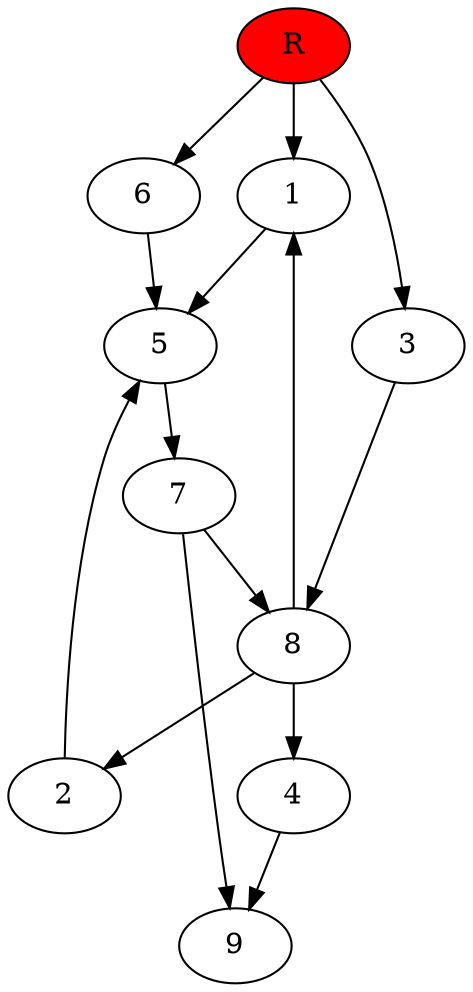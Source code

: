 digraph prb30409 {
	1
	2
	3
	4
	5
	6
	7
	8
	R [fillcolor="#ff0000" style=filled]
	1 -> 5
	2 -> 5
	3 -> 8
	4 -> 9
	5 -> 7
	6 -> 5
	7 -> 8
	7 -> 9
	8 -> 1
	8 -> 2
	8 -> 4
	R -> 1
	R -> 3
	R -> 6
}
